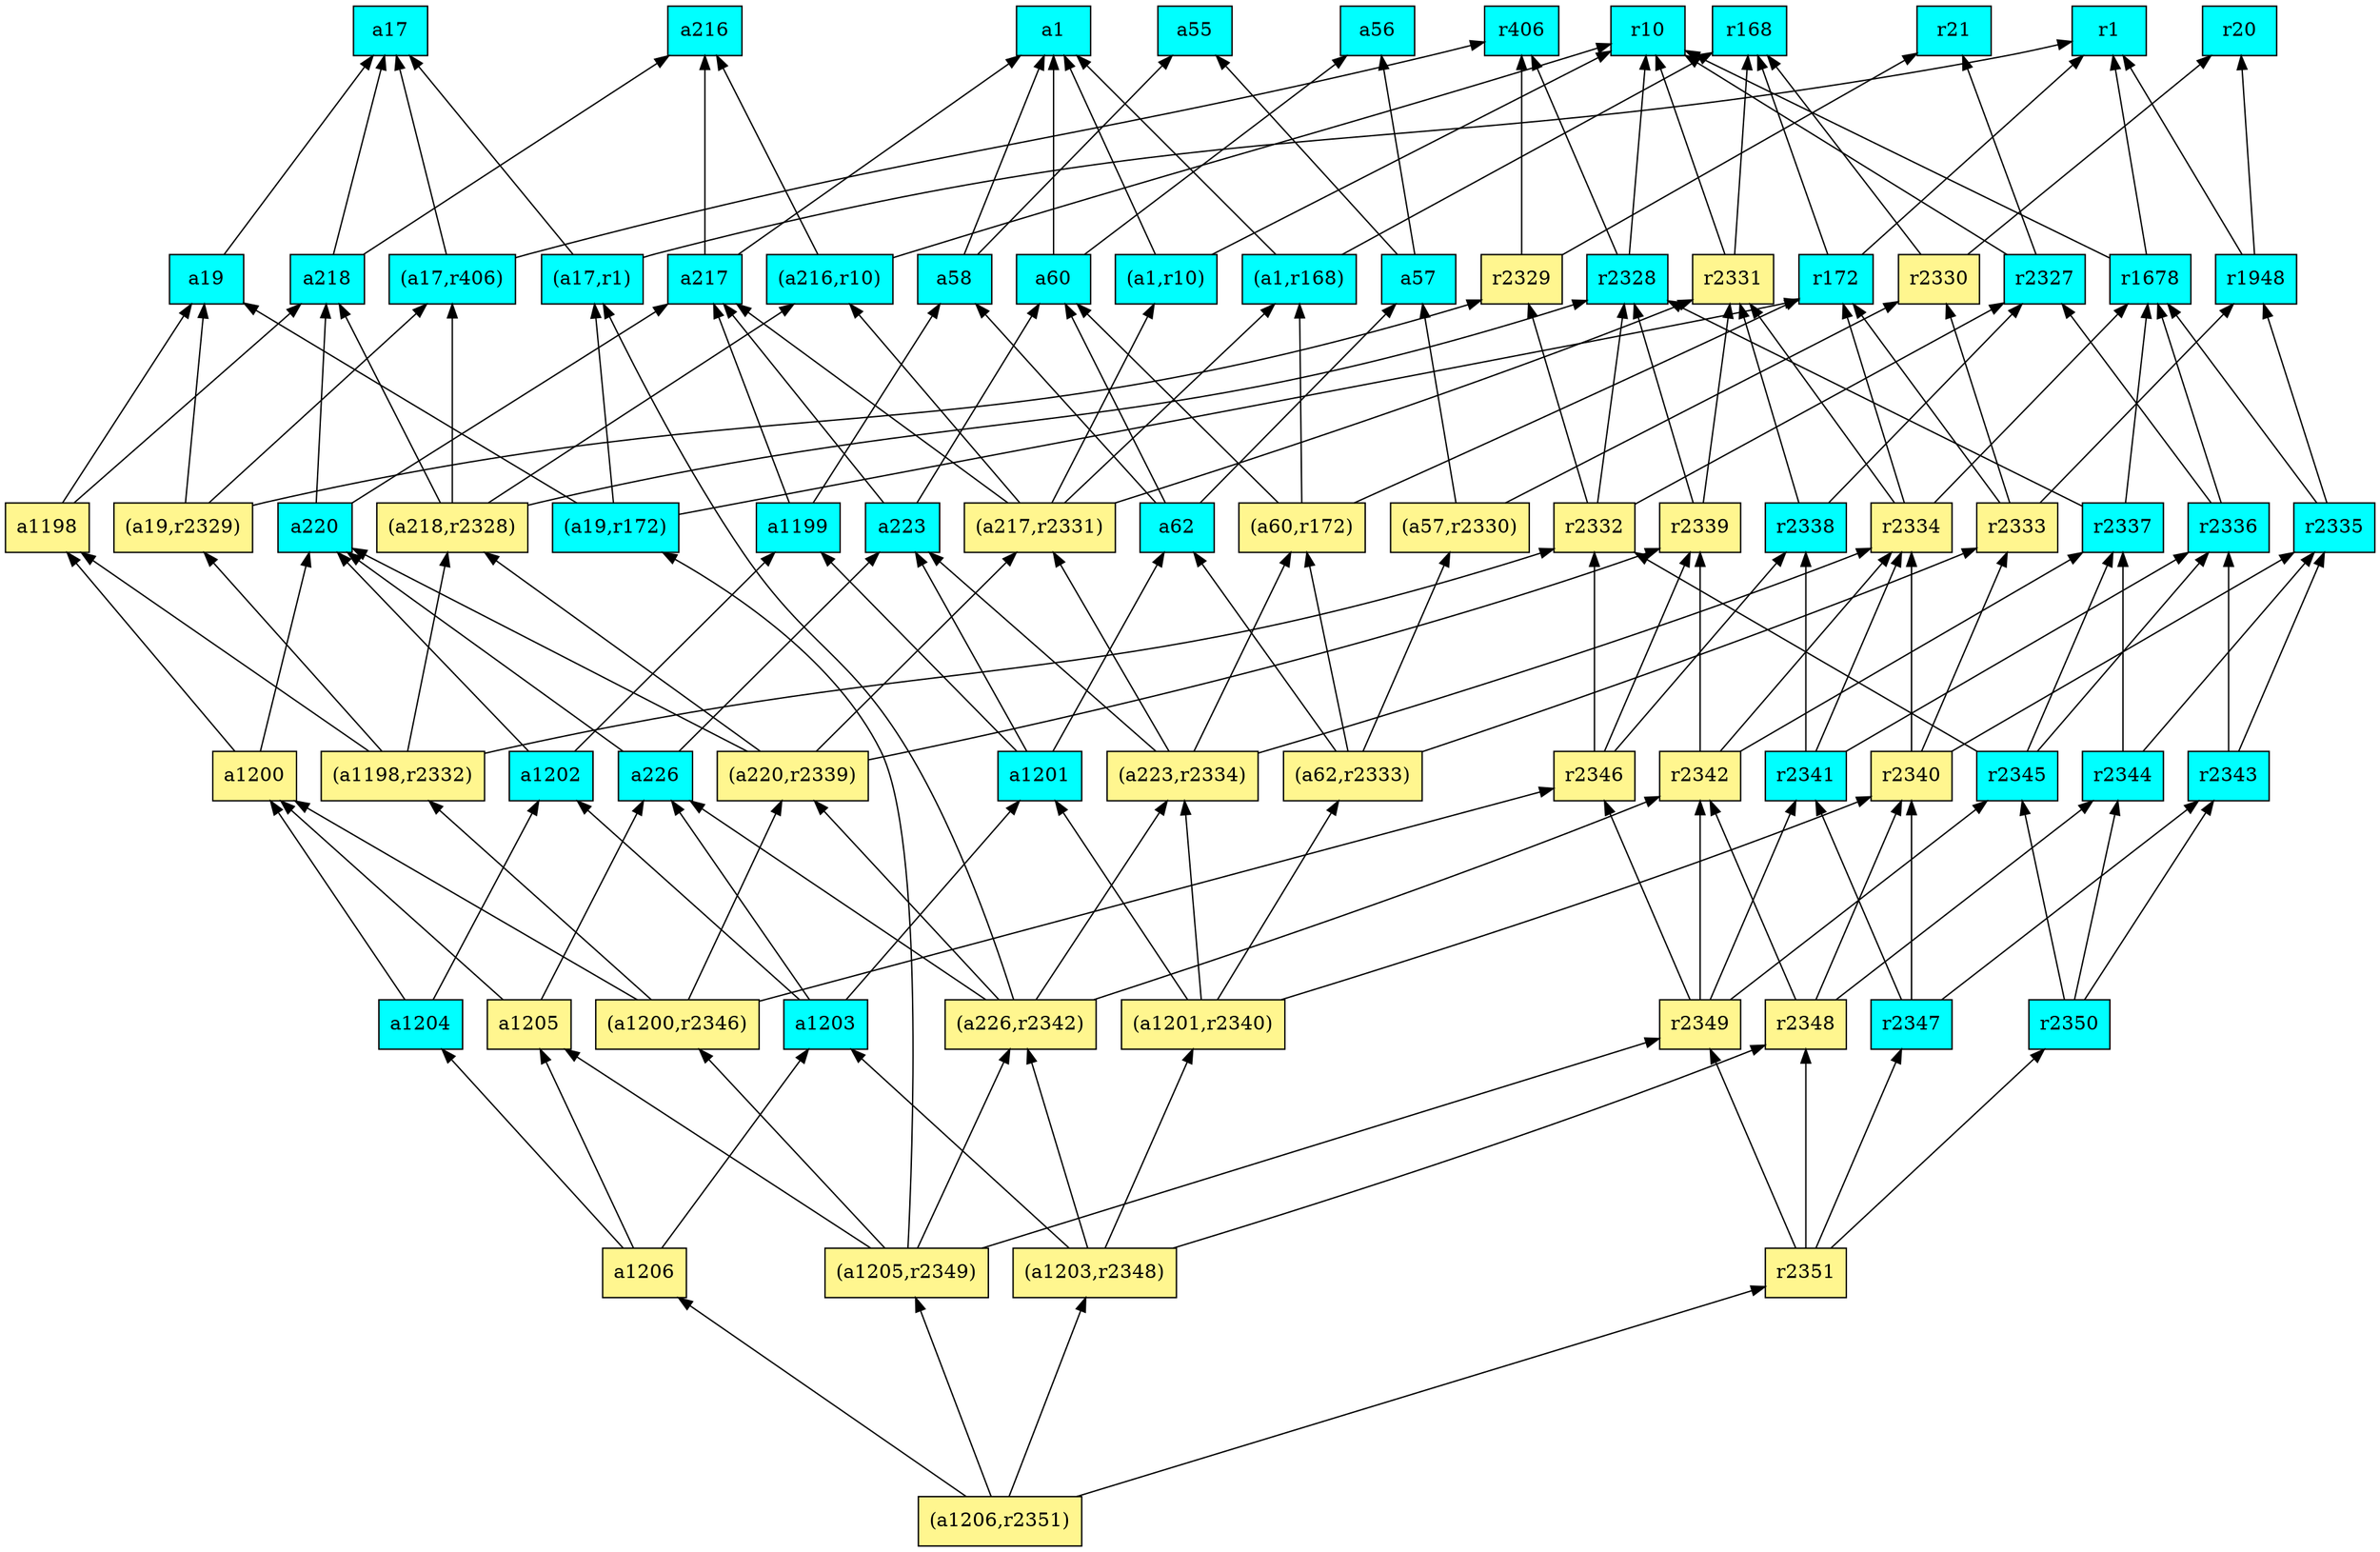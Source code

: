 digraph G {
rankdir=BT;ranksep="2.0";
"a1202" [shape=record,fillcolor=cyan,style=filled,label="{a1202}"];
"(a19,r172)" [shape=record,fillcolor=cyan,style=filled,label="{(a19,r172)}"];
"r2328" [shape=record,fillcolor=cyan,style=filled,label="{r2328}"];
"(a19,r2329)" [shape=record,fillcolor=khaki1,style=filled,label="{(a19,r2329)}"];
"r2329" [shape=record,fillcolor=khaki1,style=filled,label="{r2329}"];
"a218" [shape=record,fillcolor=cyan,style=filled,label="{a218}"];
"a220" [shape=record,fillcolor=cyan,style=filled,label="{a220}"];
"a1206" [shape=record,fillcolor=khaki1,style=filled,label="{a1206}"];
"(a1201,r2340)" [shape=record,fillcolor=khaki1,style=filled,label="{(a1201,r2340)}"];
"r172" [shape=record,fillcolor=cyan,style=filled,label="{r172}"];
"r21" [shape=record,fillcolor=cyan,style=filled,label="{r21}"];
"a55" [shape=record,fillcolor=cyan,style=filled,label="{a55}"];
"r2342" [shape=record,fillcolor=khaki1,style=filled,label="{r2342}"];
"r2338" [shape=record,fillcolor=cyan,style=filled,label="{r2338}"];
"(a220,r2339)" [shape=record,fillcolor=khaki1,style=filled,label="{(a220,r2339)}"];
"(a223,r2334)" [shape=record,fillcolor=khaki1,style=filled,label="{(a223,r2334)}"];
"r2341" [shape=record,fillcolor=cyan,style=filled,label="{r2341}"];
"(a217,r2331)" [shape=record,fillcolor=khaki1,style=filled,label="{(a217,r2331)}"];
"a226" [shape=record,fillcolor=cyan,style=filled,label="{a226}"];
"(a1205,r2349)" [shape=record,fillcolor=khaki1,style=filled,label="{(a1205,r2349)}"];
"a17" [shape=record,fillcolor=cyan,style=filled,label="{a17}"];
"a1204" [shape=record,fillcolor=cyan,style=filled,label="{a1204}"];
"(a1203,r2348)" [shape=record,fillcolor=khaki1,style=filled,label="{(a1203,r2348)}"];
"(a62,r2333)" [shape=record,fillcolor=khaki1,style=filled,label="{(a62,r2333)}"];
"r2333" [shape=record,fillcolor=khaki1,style=filled,label="{r2333}"];
"r406" [shape=record,fillcolor=cyan,style=filled,label="{r406}"];
"r2331" [shape=record,fillcolor=khaki1,style=filled,label="{r2331}"];
"a1205" [shape=record,fillcolor=khaki1,style=filled,label="{a1205}"];
"(a57,r2330)" [shape=record,fillcolor=khaki1,style=filled,label="{(a57,r2330)}"];
"r2349" [shape=record,fillcolor=khaki1,style=filled,label="{r2349}"];
"a19" [shape=record,fillcolor=cyan,style=filled,label="{a19}"];
"r20" [shape=record,fillcolor=cyan,style=filled,label="{r20}"];
"r2343" [shape=record,fillcolor=cyan,style=filled,label="{r2343}"];
"a1203" [shape=record,fillcolor=cyan,style=filled,label="{a1203}"];
"(a1206,r2351)" [shape=record,fillcolor=khaki1,style=filled,label="{(a1206,r2351)}"];
"(a1200,r2346)" [shape=record,fillcolor=khaki1,style=filled,label="{(a1200,r2346)}"];
"r10" [shape=record,fillcolor=cyan,style=filled,label="{r10}"];
"r2340" [shape=record,fillcolor=khaki1,style=filled,label="{r2340}"];
"a216" [shape=record,fillcolor=cyan,style=filled,label="{a216}"];
"a1201" [shape=record,fillcolor=cyan,style=filled,label="{a1201}"];
"(a226,r2342)" [shape=record,fillcolor=khaki1,style=filled,label="{(a226,r2342)}"];
"a57" [shape=record,fillcolor=cyan,style=filled,label="{a57}"];
"(a1198,r2332)" [shape=record,fillcolor=khaki1,style=filled,label="{(a1198,r2332)}"];
"a223" [shape=record,fillcolor=cyan,style=filled,label="{a223}"];
"r2346" [shape=record,fillcolor=khaki1,style=filled,label="{r2346}"];
"a62" [shape=record,fillcolor=cyan,style=filled,label="{a62}"];
"(a17,r1)" [shape=record,fillcolor=cyan,style=filled,label="{(a17,r1)}"];
"(a216,r10)" [shape=record,fillcolor=cyan,style=filled,label="{(a216,r10)}"];
"r2347" [shape=record,fillcolor=cyan,style=filled,label="{r2347}"];
"r2339" [shape=record,fillcolor=khaki1,style=filled,label="{r2339}"];
"r2337" [shape=record,fillcolor=cyan,style=filled,label="{r2337}"];
"r2351" [shape=record,fillcolor=khaki1,style=filled,label="{r2351}"];
"a217" [shape=record,fillcolor=cyan,style=filled,label="{a217}"];
"r1948" [shape=record,fillcolor=cyan,style=filled,label="{r1948}"];
"r2350" [shape=record,fillcolor=cyan,style=filled,label="{r2350}"];
"a58" [shape=record,fillcolor=cyan,style=filled,label="{a58}"];
"r2334" [shape=record,fillcolor=khaki1,style=filled,label="{r2334}"];
"r2327" [shape=record,fillcolor=cyan,style=filled,label="{r2327}"];
"r2330" [shape=record,fillcolor=khaki1,style=filled,label="{r2330}"];
"(a218,r2328)" [shape=record,fillcolor=khaki1,style=filled,label="{(a218,r2328)}"];
"r2332" [shape=record,fillcolor=khaki1,style=filled,label="{r2332}"];
"a56" [shape=record,fillcolor=cyan,style=filled,label="{a56}"];
"(a1,r168)" [shape=record,fillcolor=cyan,style=filled,label="{(a1,r168)}"];
"a1200" [shape=record,fillcolor=khaki1,style=filled,label="{a1200}"];
"r2348" [shape=record,fillcolor=khaki1,style=filled,label="{r2348}"];
"r2345" [shape=record,fillcolor=cyan,style=filled,label="{r2345}"];
"r2336" [shape=record,fillcolor=cyan,style=filled,label="{r2336}"];
"(a60,r172)" [shape=record,fillcolor=khaki1,style=filled,label="{(a60,r172)}"];
"a1198" [shape=record,fillcolor=khaki1,style=filled,label="{a1198}"];
"a1" [shape=record,fillcolor=cyan,style=filled,label="{a1}"];
"a1199" [shape=record,fillcolor=cyan,style=filled,label="{a1199}"];
"r2344" [shape=record,fillcolor=cyan,style=filled,label="{r2344}"];
"a60" [shape=record,fillcolor=cyan,style=filled,label="{a60}"];
"r2335" [shape=record,fillcolor=cyan,style=filled,label="{r2335}"];
"r1" [shape=record,fillcolor=cyan,style=filled,label="{r1}"];
"(a17,r406)" [shape=record,fillcolor=cyan,style=filled,label="{(a17,r406)}"];
"(a1,r10)" [shape=record,fillcolor=cyan,style=filled,label="{(a1,r10)}"];
"r1678" [shape=record,fillcolor=cyan,style=filled,label="{r1678}"];
"r168" [shape=record,fillcolor=cyan,style=filled,label="{r168}"];
"a1202" -> "a220"
"a1202" -> "a1199"
"(a19,r172)" -> "a19"
"(a19,r172)" -> "r172"
"(a19,r172)" -> "(a17,r1)"
"r2328" -> "r406"
"r2328" -> "r10"
"(a19,r2329)" -> "(a17,r406)"
"(a19,r2329)" -> "a19"
"(a19,r2329)" -> "r2329"
"r2329" -> "r21"
"r2329" -> "r406"
"a218" -> "a216"
"a218" -> "a17"
"a220" -> "a217"
"a220" -> "a218"
"a1206" -> "a1204"
"a1206" -> "a1205"
"a1206" -> "a1203"
"(a1201,r2340)" -> "r2340"
"(a1201,r2340)" -> "a1201"
"(a1201,r2340)" -> "(a62,r2333)"
"(a1201,r2340)" -> "(a223,r2334)"
"r172" -> "r1"
"r172" -> "r168"
"r2342" -> "r2334"
"r2342" -> "r2339"
"r2342" -> "r2337"
"r2338" -> "r2331"
"r2338" -> "r2327"
"(a220,r2339)" -> "a220"
"(a220,r2339)" -> "(a217,r2331)"
"(a220,r2339)" -> "r2339"
"(a220,r2339)" -> "(a218,r2328)"
"(a223,r2334)" -> "(a217,r2331)"
"(a223,r2334)" -> "r2334"
"(a223,r2334)" -> "a223"
"(a223,r2334)" -> "(a60,r172)"
"r2341" -> "r2334"
"r2341" -> "r2338"
"r2341" -> "r2336"
"(a217,r2331)" -> "r2331"
"(a217,r2331)" -> "(a216,r10)"
"(a217,r2331)" -> "(a1,r168)"
"(a217,r2331)" -> "a217"
"(a217,r2331)" -> "(a1,r10)"
"a226" -> "a220"
"a226" -> "a223"
"(a1205,r2349)" -> "(a226,r2342)"
"(a1205,r2349)" -> "a1205"
"(a1205,r2349)" -> "(a19,r172)"
"(a1205,r2349)" -> "r2349"
"(a1205,r2349)" -> "(a1200,r2346)"
"a1204" -> "a1202"
"a1204" -> "a1200"
"(a1203,r2348)" -> "(a226,r2342)"
"(a1203,r2348)" -> "r2348"
"(a1203,r2348)" -> "(a1201,r2340)"
"(a1203,r2348)" -> "a1203"
"(a62,r2333)" -> "(a57,r2330)"
"(a62,r2333)" -> "a62"
"(a62,r2333)" -> "r2333"
"(a62,r2333)" -> "(a60,r172)"
"r2333" -> "r2330"
"r2333" -> "r172"
"r2333" -> "r1948"
"r2331" -> "r168"
"r2331" -> "r10"
"a1205" -> "a226"
"a1205" -> "a1200"
"(a57,r2330)" -> "a57"
"(a57,r2330)" -> "r2330"
"r2349" -> "r2346"
"r2349" -> "r2342"
"r2349" -> "r2341"
"r2349" -> "r2345"
"a19" -> "a17"
"r2343" -> "r2335"
"r2343" -> "r2336"
"a1203" -> "a1201"
"a1203" -> "a226"
"a1203" -> "a1202"
"(a1206,r2351)" -> "a1206"
"(a1206,r2351)" -> "r2351"
"(a1206,r2351)" -> "(a1205,r2349)"
"(a1206,r2351)" -> "(a1203,r2348)"
"(a1200,r2346)" -> "(a1198,r2332)"
"(a1200,r2346)" -> "a1200"
"(a1200,r2346)" -> "r2346"
"(a1200,r2346)" -> "(a220,r2339)"
"r2340" -> "r2334"
"r2340" -> "r2335"
"r2340" -> "r2333"
"a1201" -> "a1199"
"a1201" -> "a62"
"a1201" -> "a223"
"(a226,r2342)" -> "(a17,r1)"
"(a226,r2342)" -> "a226"
"(a226,r2342)" -> "r2342"
"(a226,r2342)" -> "(a220,r2339)"
"(a226,r2342)" -> "(a223,r2334)"
"a57" -> "a56"
"a57" -> "a55"
"(a1198,r2332)" -> "(a218,r2328)"
"(a1198,r2332)" -> "r2332"
"(a1198,r2332)" -> "(a19,r2329)"
"(a1198,r2332)" -> "a1198"
"a223" -> "a60"
"a223" -> "a217"
"r2346" -> "r2339"
"r2346" -> "r2338"
"r2346" -> "r2332"
"a62" -> "a58"
"a62" -> "a60"
"a62" -> "a57"
"(a17,r1)" -> "r1"
"(a17,r1)" -> "a17"
"(a216,r10)" -> "a216"
"(a216,r10)" -> "r10"
"r2347" -> "r2340"
"r2347" -> "r2341"
"r2347" -> "r2343"
"r2339" -> "r2331"
"r2339" -> "r2328"
"r2337" -> "r1678"
"r2337" -> "r2328"
"r2351" -> "r2347"
"r2351" -> "r2348"
"r2351" -> "r2349"
"r2351" -> "r2350"
"a217" -> "a1"
"a217" -> "a216"
"r1948" -> "r20"
"r1948" -> "r1"
"r2350" -> "r2344"
"r2350" -> "r2345"
"r2350" -> "r2343"
"a58" -> "a1"
"a58" -> "a55"
"r2334" -> "r2331"
"r2334" -> "r172"
"r2334" -> "r1678"
"r2327" -> "r21"
"r2327" -> "r10"
"r2330" -> "r20"
"r2330" -> "r168"
"(a218,r2328)" -> "(a17,r406)"
"(a218,r2328)" -> "r2328"
"(a218,r2328)" -> "(a216,r10)"
"(a218,r2328)" -> "a218"
"r2332" -> "r2327"
"r2332" -> "r2328"
"r2332" -> "r2329"
"(a1,r168)" -> "a1"
"(a1,r168)" -> "r168"
"a1200" -> "a220"
"a1200" -> "a1198"
"r2348" -> "r2340"
"r2348" -> "r2342"
"r2348" -> "r2344"
"r2345" -> "r2337"
"r2345" -> "r2332"
"r2345" -> "r2336"
"r2336" -> "r2327"
"r2336" -> "r1678"
"(a60,r172)" -> "a60"
"(a60,r172)" -> "(a1,r168)"
"(a60,r172)" -> "r172"
"a1198" -> "a19"
"a1198" -> "a218"
"a1199" -> "a58"
"a1199" -> "a217"
"r2344" -> "r2337"
"r2344" -> "r2335"
"a60" -> "a1"
"a60" -> "a56"
"r2335" -> "r1948"
"r2335" -> "r1678"
"(a17,r406)" -> "r406"
"(a17,r406)" -> "a17"
"(a1,r10)" -> "a1"
"(a1,r10)" -> "r10"
"r1678" -> "r1"
"r1678" -> "r10"
}